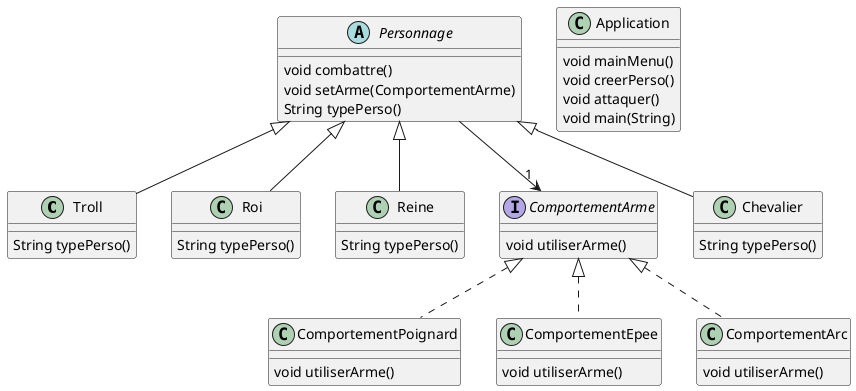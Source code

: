 @startuml

' definitions
' -----------

' package "DAD"
class Troll
class Roi
class Reine
abstract Personnage
class ComportementPoignard
class ComportementEpee
interface ComportementArme
class ComportementArc
class Chevalier
class Application
' end package

' content
' -------

' ComportementArme:
ComportementArme : void utiliserArme()

' ComportementArc:
ComportementArme <|.. ComportementArc
ComportementArc : void utiliserArme()

' Application:
Application : void mainMenu()
Application : void creerPerso()
Application : void attaquer()
Application : void main(String)

' Roi:
Personnage <|-- Roi
Roi : String typePerso()

' Personnage:
Personnage --> "1" ComportementArme
Personnage : void combattre()
Personnage : void setArme(ComportementArme)
Personnage : String typePerso()

' Troll:
Personnage <|-- Troll
Troll : String typePerso()

' Chevalier:
Personnage <|-- Chevalier
Chevalier : String typePerso()

' Reine:
Personnage <|-- Reine
Reine : String typePerso()

' ComportementEpee:
ComportementArme <|.. ComportementEpee
ComportementEpee : void utiliserArme()

' ComportementPoignard:
ComportementArme <|.. ComportementPoignard
ComportementPoignard : void utiliserArme()

@enduml
